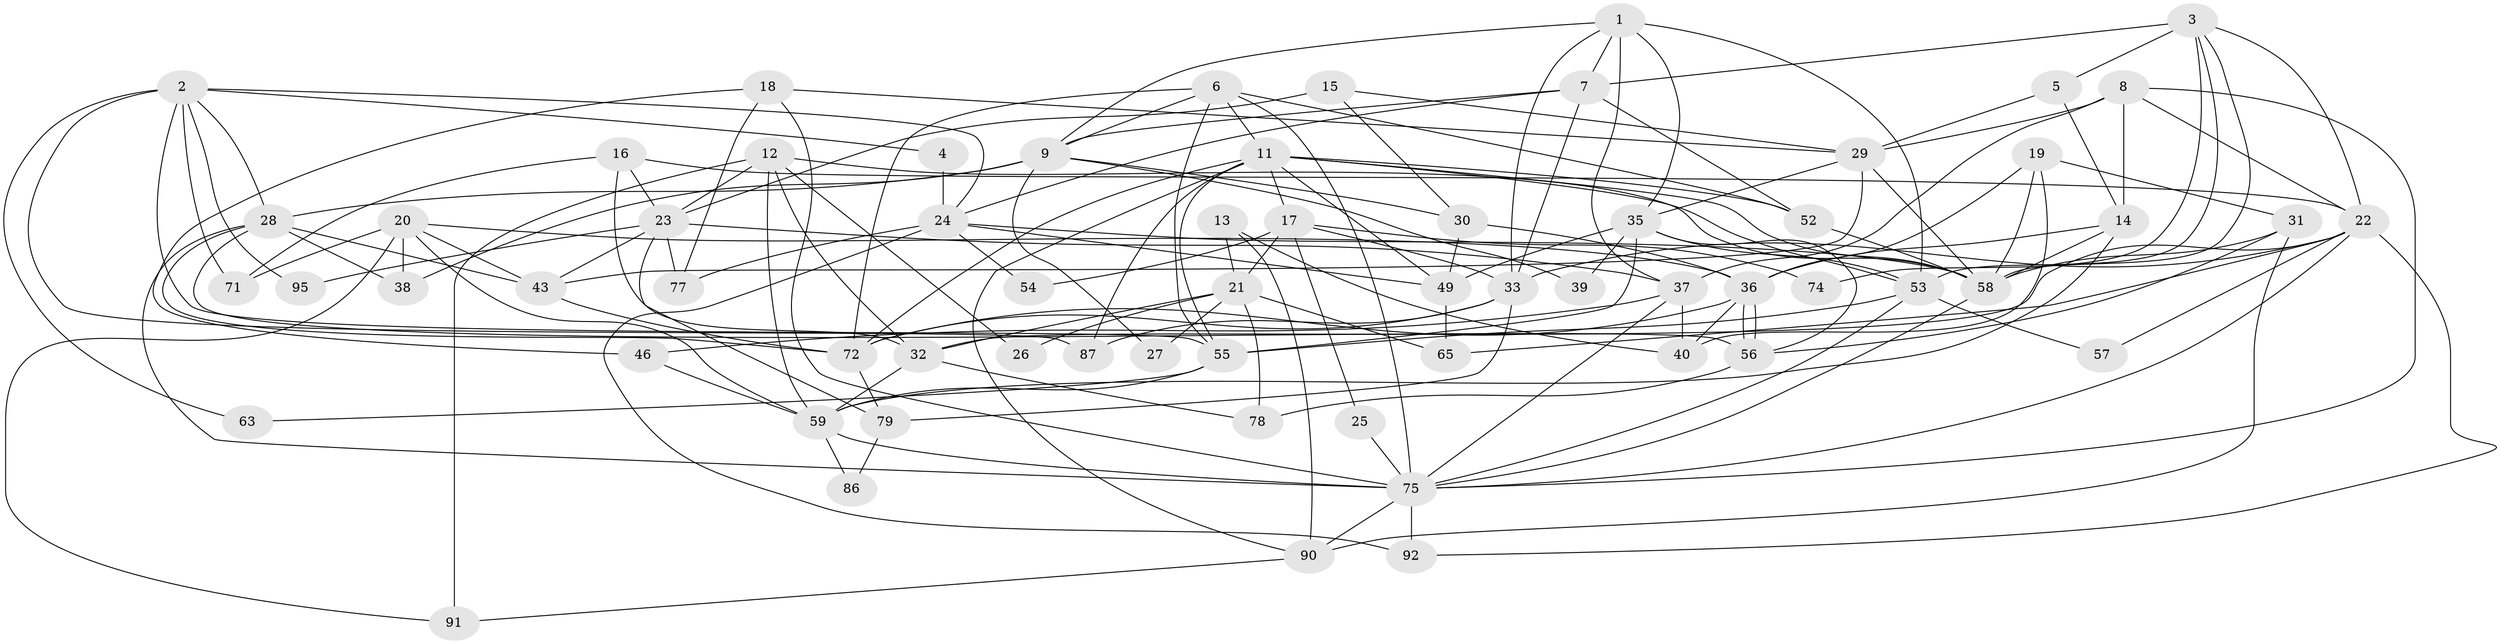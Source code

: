 // original degree distribution, {6: 0.11, 5: 0.12, 2: 0.19, 4: 0.28, 3: 0.22, 8: 0.02, 7: 0.06}
// Generated by graph-tools (version 1.1) at 2025/11/02/21/25 10:11:14]
// undirected, 64 vertices, 160 edges
graph export_dot {
graph [start="1"]
  node [color=gray90,style=filled];
  1;
  2 [super="+42"];
  3 [super="+83"];
  4;
  5 [super="+41"];
  6 [super="+85"];
  7 [super="+61"];
  8 [super="+10"];
  9 [super="+68"];
  11 [super="+76"];
  12 [super="+81"];
  13;
  14 [super="+73"];
  15 [super="+67"];
  16;
  17 [super="+34"];
  18;
  19 [super="+47"];
  20 [super="+45"];
  21 [super="+48"];
  22 [super="+64"];
  23 [super="+96"];
  24 [super="+50"];
  25;
  26;
  27;
  28 [super="+51"];
  29 [super="+62"];
  30;
  31 [super="+98"];
  32 [super="+70"];
  33 [super="+44"];
  35 [super="+66"];
  36 [super="+94"];
  37 [super="+69"];
  38;
  39;
  40;
  43 [super="+80"];
  46;
  49 [super="+100"];
  52;
  53 [super="+97"];
  54;
  55 [super="+60"];
  56 [super="+89"];
  57;
  58 [super="+84"];
  59 [super="+93"];
  63;
  65;
  71;
  72 [super="+82"];
  74;
  75 [super="+99"];
  77;
  78;
  79;
  86;
  87 [super="+88"];
  90;
  91;
  92;
  95;
  1 -- 35;
  1 -- 33;
  1 -- 53;
  1 -- 9;
  1 -- 7;
  1 -- 37;
  2 -- 28;
  2 -- 4;
  2 -- 55;
  2 -- 87;
  2 -- 95;
  2 -- 24;
  2 -- 71;
  2 -- 63;
  3 -- 5;
  3 -- 7;
  3 -- 74;
  3 -- 22;
  3 -- 58;
  3 -- 53;
  4 -- 24;
  5 -- 29;
  5 -- 14;
  6 -- 75;
  6 -- 52;
  6 -- 72;
  6 -- 9;
  6 -- 11;
  6 -- 55;
  7 -- 33;
  7 -- 9;
  7 -- 24;
  7 -- 52;
  8 -- 75;
  8 -- 37;
  8 -- 22;
  8 -- 29;
  8 -- 14;
  9 -- 38;
  9 -- 39;
  9 -- 27;
  9 -- 30;
  9 -- 28;
  11 -- 49;
  11 -- 72;
  11 -- 53;
  11 -- 17;
  11 -- 52;
  11 -- 90;
  11 -- 55;
  11 -- 58;
  11 -- 87;
  12 -- 23;
  12 -- 32 [weight=2];
  12 -- 59;
  12 -- 26;
  12 -- 91;
  12 -- 58;
  13 -- 90;
  13 -- 40;
  13 -- 21;
  14 -- 36;
  14 -- 59;
  14 -- 58;
  15 -- 23 [weight=2];
  15 -- 29;
  15 -- 30;
  16 -- 22;
  16 -- 71;
  16 -- 23;
  16 -- 32;
  17 -- 33;
  17 -- 74;
  17 -- 54;
  17 -- 21;
  17 -- 25;
  18 -- 46;
  18 -- 75;
  18 -- 29;
  18 -- 77;
  19 -- 58;
  19 -- 36;
  19 -- 40;
  19 -- 31;
  20 -- 71;
  20 -- 43;
  20 -- 36;
  20 -- 38;
  20 -- 91;
  20 -- 59;
  21 -- 65;
  21 -- 26;
  21 -- 27;
  21 -- 32;
  21 -- 78 [weight=2];
  22 -- 57;
  22 -- 65;
  22 -- 92;
  22 -- 32;
  22 -- 33;
  22 -- 75;
  23 -- 77;
  23 -- 95;
  23 -- 37;
  23 -- 79;
  23 -- 43;
  24 -- 58;
  24 -- 92;
  24 -- 77;
  24 -- 54;
  24 -- 49;
  25 -- 75;
  28 -- 38;
  28 -- 75;
  28 -- 43;
  28 -- 72;
  28 -- 56;
  29 -- 35;
  29 -- 58;
  29 -- 43;
  30 -- 36;
  30 -- 49;
  31 -- 58;
  31 -- 90;
  31 -- 56;
  32 -- 59;
  32 -- 78;
  33 -- 79;
  33 -- 72;
  33 -- 87;
  35 -- 55;
  35 -- 56;
  35 -- 39;
  35 -- 49;
  35 -- 53;
  36 -- 56;
  36 -- 56;
  36 -- 40;
  36 -- 72;
  37 -- 40;
  37 -- 46 [weight=2];
  37 -- 75;
  43 -- 72;
  46 -- 59;
  49 -- 65;
  52 -- 58;
  53 -- 55;
  53 -- 57;
  53 -- 75;
  55 -- 59;
  55 -- 63;
  56 -- 78;
  58 -- 75;
  59 -- 86;
  59 -- 75;
  72 -- 79;
  75 -- 92;
  75 -- 90;
  79 -- 86;
  90 -- 91;
}

